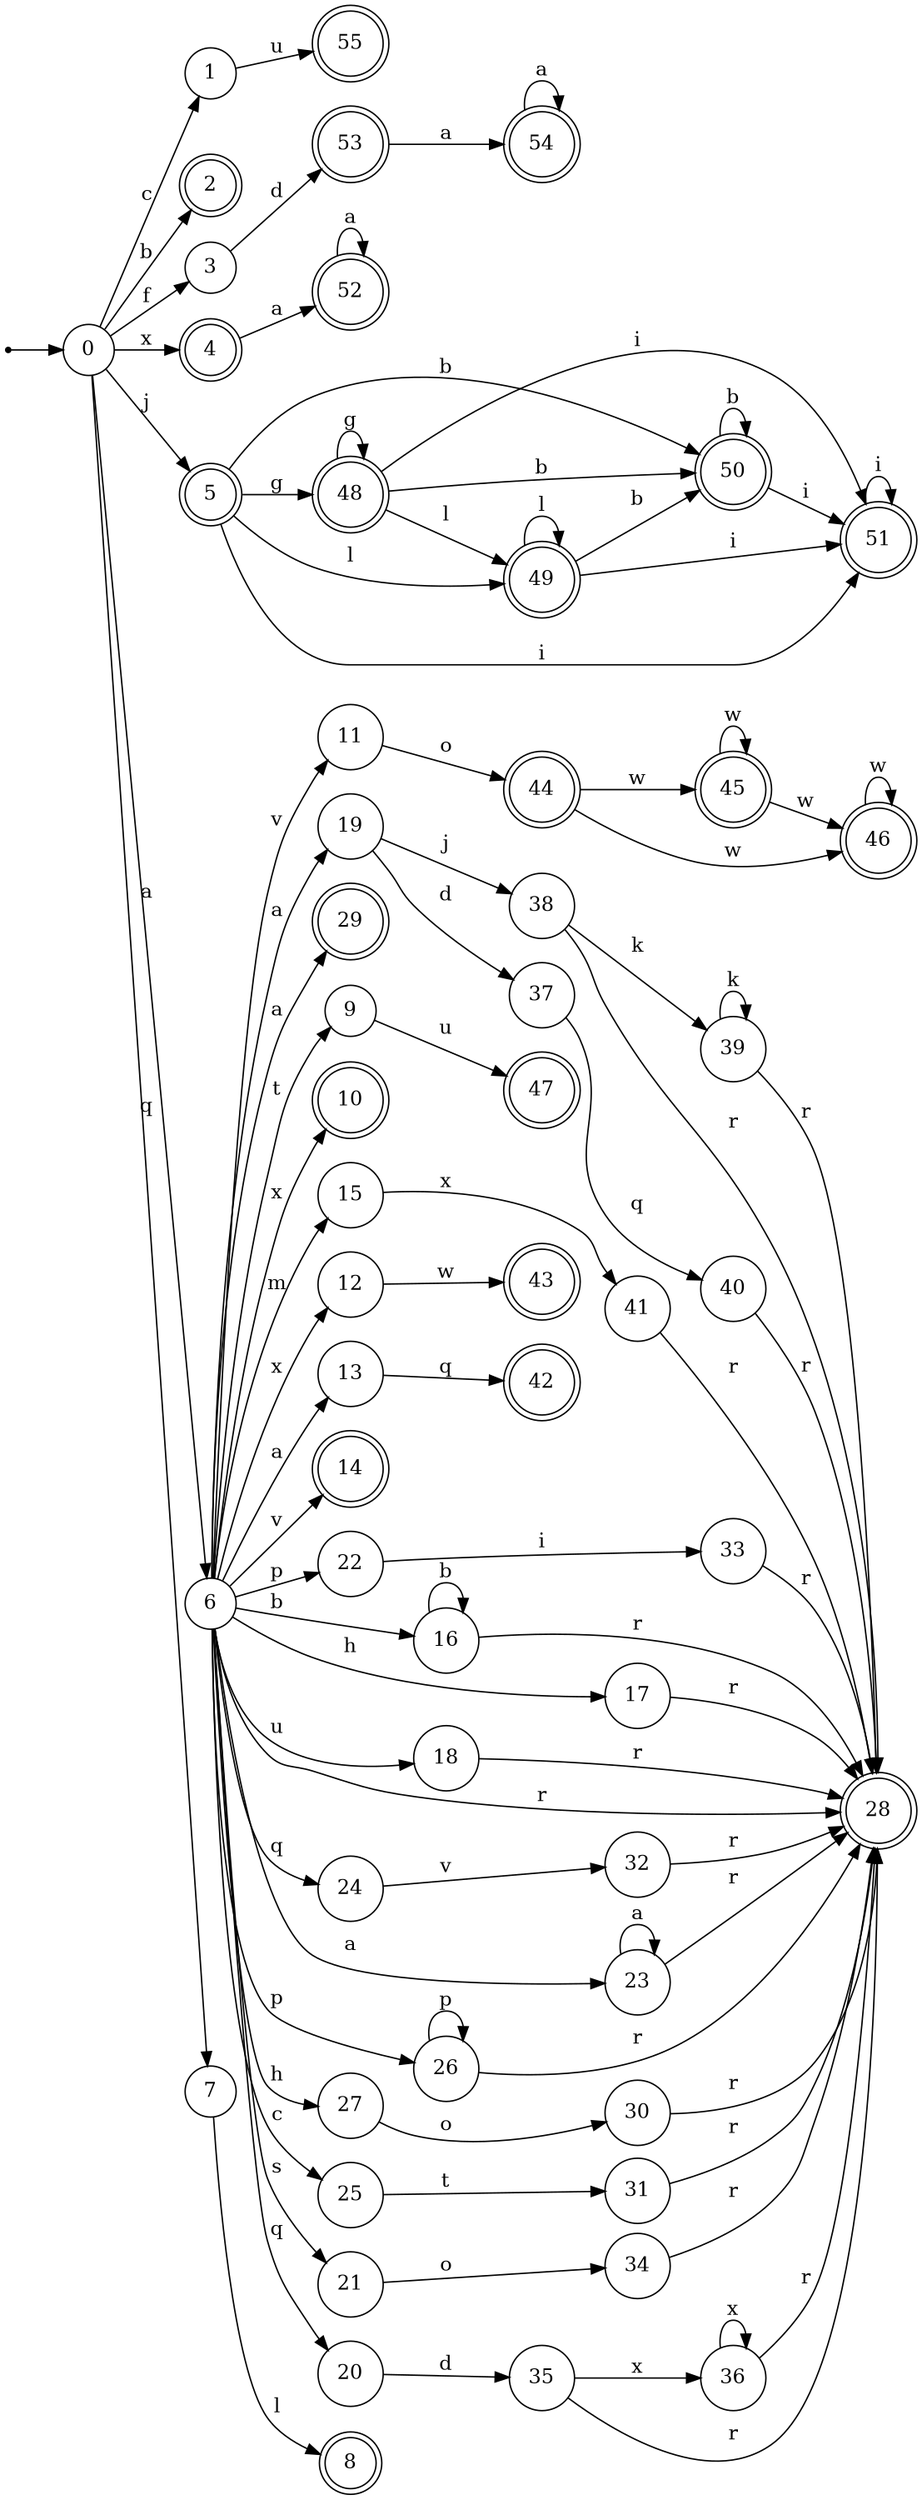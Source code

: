 digraph finite_state_machine {
rankdir=LR;
size="20,20";
node [shape = point]; "dummy0"
node [shape = circle]; "0";
"dummy0" -> "0";
node [shape = circle]; "1";
node [shape = doublecircle]; "2";node [shape = circle]; "3";
node [shape = doublecircle]; "4";node [shape = doublecircle]; "5";node [shape = circle]; "6";
node [shape = circle]; "7";
node [shape = doublecircle]; "8";node [shape = circle]; "9";
node [shape = doublecircle]; "10";node [shape = circle]; "11";
node [shape = circle]; "12";
node [shape = circle]; "13";
node [shape = doublecircle]; "14";node [shape = circle]; "15";
node [shape = circle]; "16";
node [shape = circle]; "17";
node [shape = circle]; "18";
node [shape = circle]; "19";
node [shape = circle]; "20";
node [shape = circle]; "21";
node [shape = circle]; "22";
node [shape = circle]; "23";
node [shape = circle]; "24";
node [shape = circle]; "25";
node [shape = circle]; "26";
node [shape = circle]; "27";
node [shape = doublecircle]; "28";node [shape = doublecircle]; "29";node [shape = circle]; "30";
node [shape = circle]; "31";
node [shape = circle]; "32";
node [shape = circle]; "33";
node [shape = circle]; "34";
node [shape = circle]; "35";
node [shape = circle]; "36";
node [shape = circle]; "37";
node [shape = circle]; "38";
node [shape = circle]; "39";
node [shape = circle]; "40";
node [shape = circle]; "41";
node [shape = doublecircle]; "42";node [shape = doublecircle]; "43";node [shape = doublecircle]; "44";node [shape = doublecircle]; "45";node [shape = doublecircle]; "46";node [shape = doublecircle]; "47";node [shape = doublecircle]; "48";node [shape = doublecircle]; "49";node [shape = doublecircle]; "50";node [shape = doublecircle]; "51";node [shape = doublecircle]; "52";node [shape = doublecircle]; "53";node [shape = doublecircle]; "54";node [shape = doublecircle]; "55";"0" -> "1" [label = "c"];
 "0" -> "2" [label = "b"];
 "0" -> "3" [label = "f"];
 "0" -> "4" [label = "x"];
 "0" -> "5" [label = "j"];
 "0" -> "6" [label = "a"];
 "0" -> "7" [label = "q"];
 "7" -> "8" [label = "l"];
 "6" -> "9" [label = "t"];
 "6" -> "10" [label = "x"];
 "6" -> "12" [label = "x"];
 "6" -> "11" [label = "v"];
 "6" -> "14" [label = "v"];
 "6" -> "29" [label = "a"];
 "6" -> "19" [label = "a"];
 "6" -> "13" [label = "a"];
 "6" -> "23" [label = "a"];
 "6" -> "15" [label = "m"];
 "6" -> "16" [label = "b"];
 "6" -> "17" [label = "h"];
 "6" -> "27" [label = "h"];
 "6" -> "18" [label = "u"];
 "6" -> "24" [label = "q"];
 "6" -> "20" [label = "q"];
 "6" -> "21" [label = "s"];
 "6" -> "26" [label = "p"];
 "6" -> "22" [label = "p"];
 "6" -> "25" [label = "c"];
 "6" -> "28" [label = "r"];
 "27" -> "30" [label = "o"];
 "30" -> "28" [label = "r"];
 "26" -> "26" [label = "p"];
 "26" -> "28" [label = "r"];
 "25" -> "31" [label = "t"];
 "31" -> "28" [label = "r"];
 "24" -> "32" [label = "v"];
 "32" -> "28" [label = "r"];
 "23" -> "23" [label = "a"];
 "23" -> "28" [label = "r"];
 "22" -> "33" [label = "i"];
 "33" -> "28" [label = "r"];
 "21" -> "34" [label = "o"];
 "34" -> "28" [label = "r"];
 "20" -> "35" [label = "d"];
 "35" -> "36" [label = "x"];
 "35" -> "28" [label = "r"];
 "36" -> "36" [label = "x"];
 "36" -> "28" [label = "r"];
 "19" -> "37" [label = "d"];
 "19" -> "38" [label = "j"];
 "38" -> "39" [label = "k"];
 "38" -> "28" [label = "r"];
 "39" -> "39" [label = "k"];
 "39" -> "28" [label = "r"];
 "37" -> "40" [label = "q"];
 "40" -> "28" [label = "r"];
 "18" -> "28" [label = "r"];
 "17" -> "28" [label = "r"];
 "16" -> "16" [label = "b"];
 "16" -> "28" [label = "r"];
 "15" -> "41" [label = "x"];
 "41" -> "28" [label = "r"];
 "13" -> "42" [label = "q"];
 "12" -> "43" [label = "w"];
 "11" -> "44" [label = "o"];
 "44" -> "45" [label = "w"];
 "44" -> "46" [label = "w"];
 "46" -> "46" [label = "w"];
 "45" -> "45" [label = "w"];
 "45" -> "46" [label = "w"];
 "9" -> "47" [label = "u"];
 "5" -> "48" [label = "g"];
 "5" -> "49" [label = "l"];
 "5" -> "50" [label = "b"];
 "5" -> "51" [label = "i"];
 "51" -> "51" [label = "i"];
 "50" -> "50" [label = "b"];
 "50" -> "51" [label = "i"];
 "49" -> "49" [label = "l"];
 "49" -> "50" [label = "b"];
 "49" -> "51" [label = "i"];
 "48" -> "48" [label = "g"];
 "48" -> "49" [label = "l"];
 "48" -> "50" [label = "b"];
 "48" -> "51" [label = "i"];
 "4" -> "52" [label = "a"];
 "52" -> "52" [label = "a"];
 "3" -> "53" [label = "d"];
 "53" -> "54" [label = "a"];
 "54" -> "54" [label = "a"];
 "1" -> "55" [label = "u"];
 }
